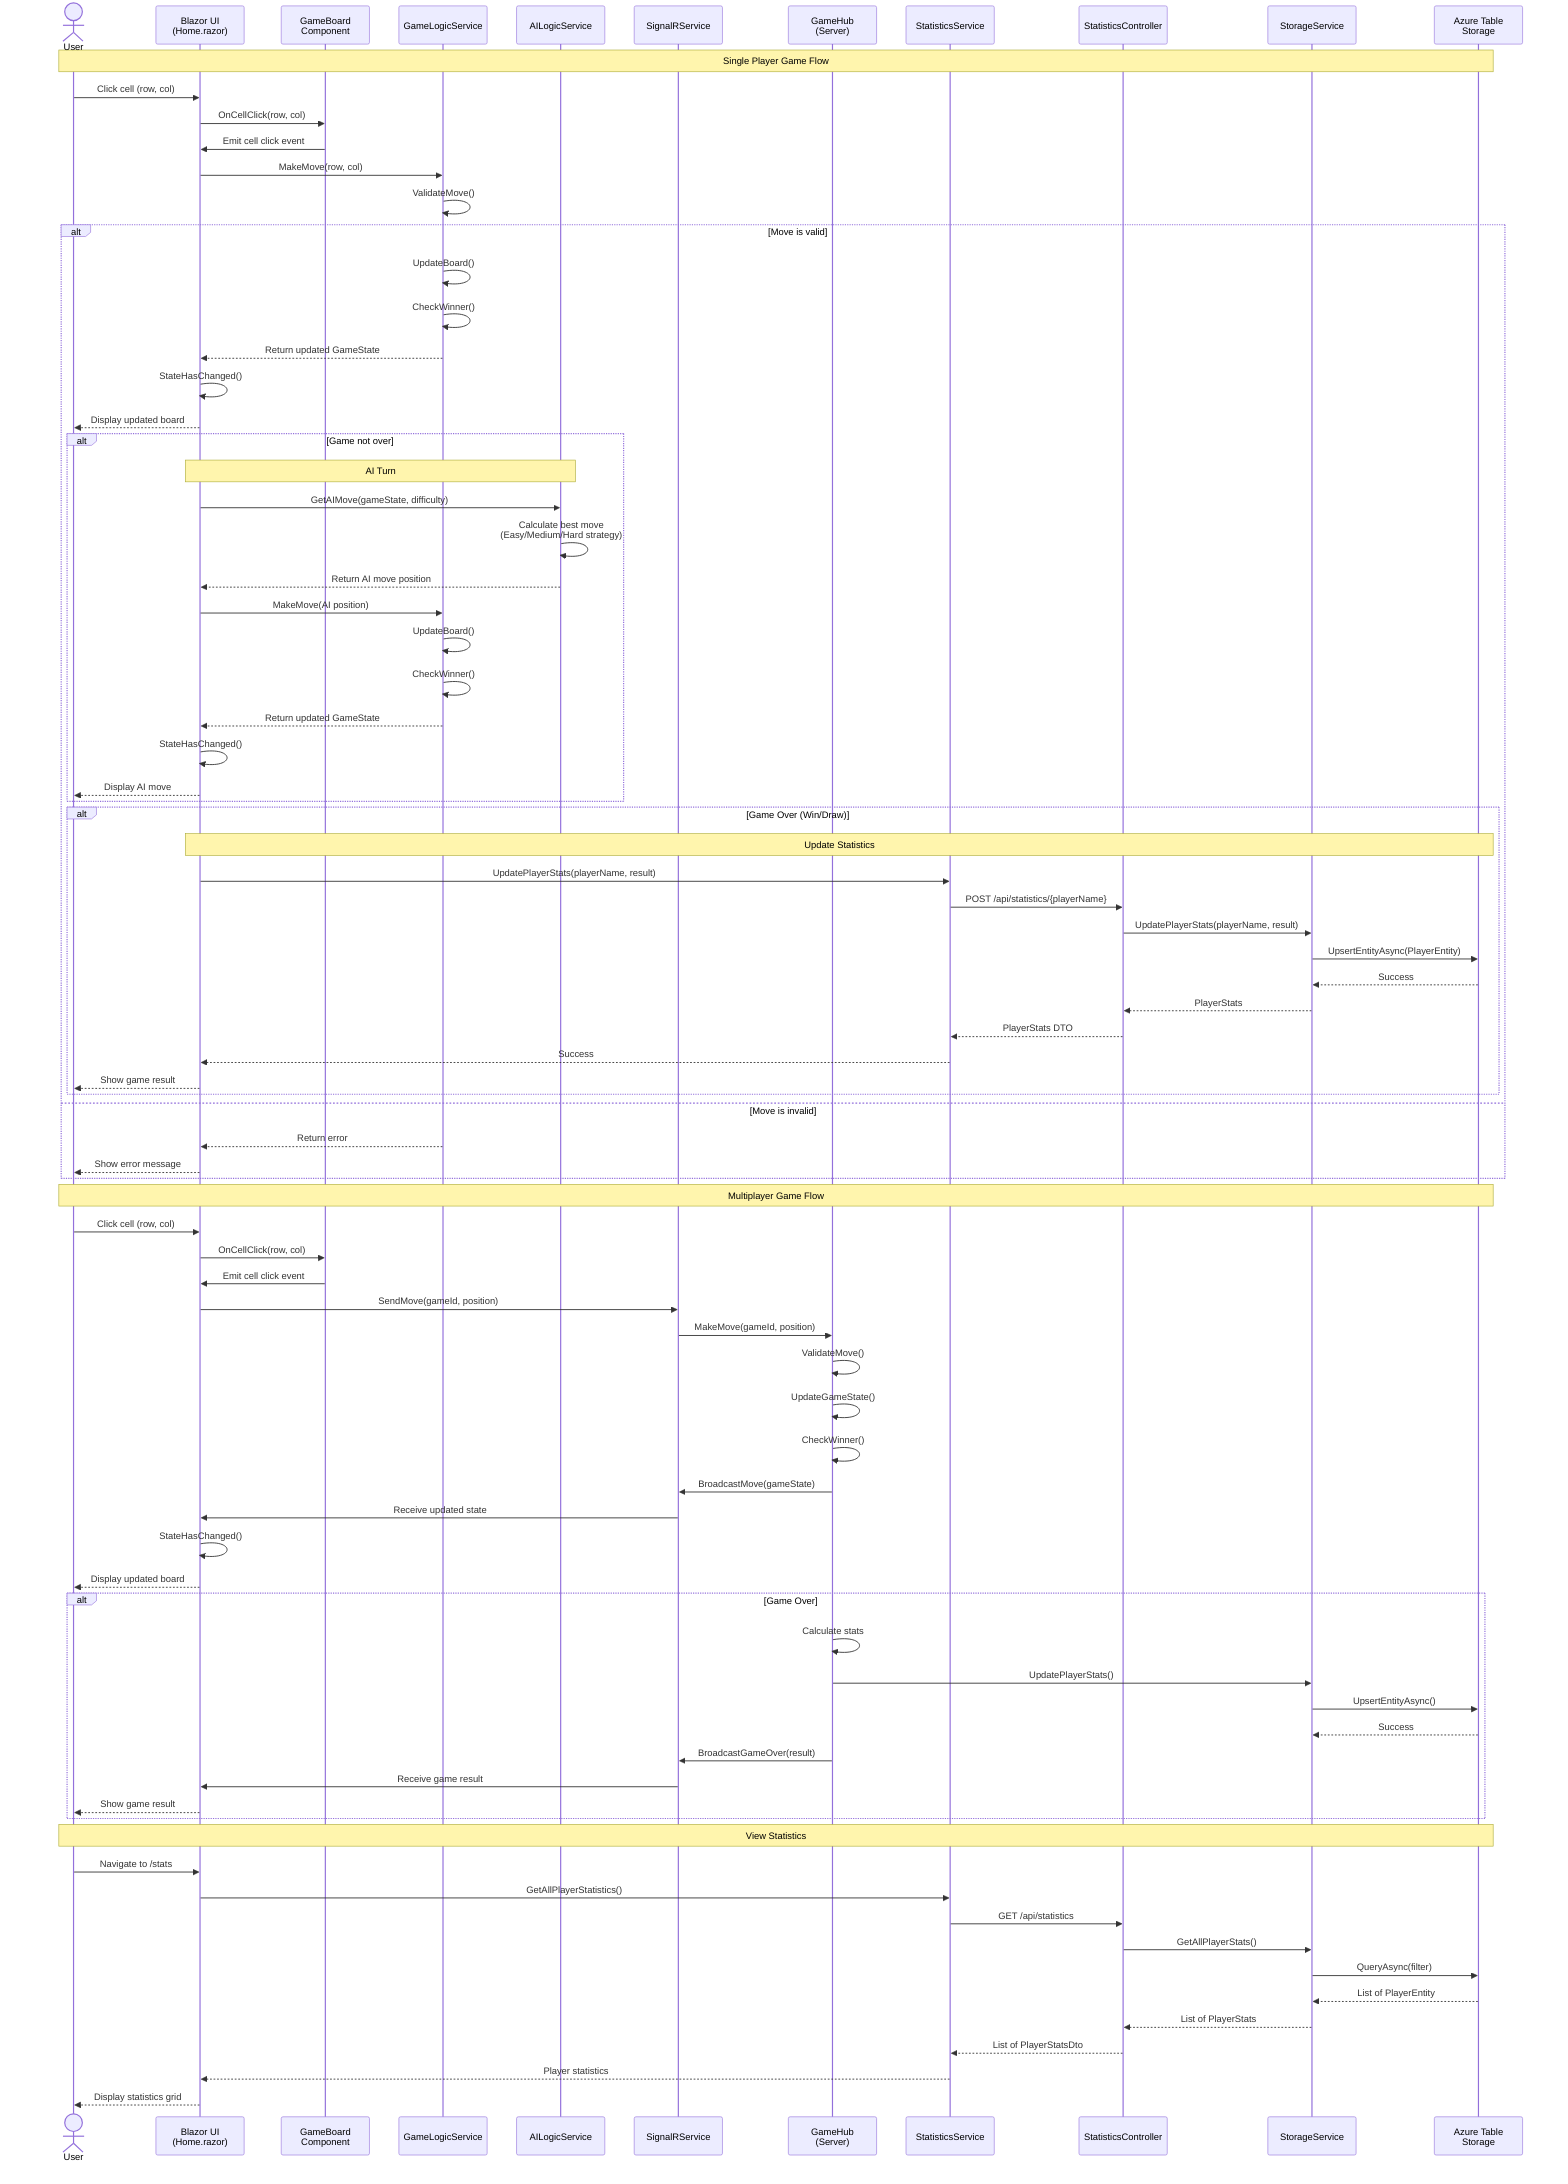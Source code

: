 sequenceDiagram
    actor User
    participant UI as Blazor UI<br/>(Home.razor)
    participant GameBoard as GameBoard<br/>Component
    participant GameLogic as GameLogicService
    participant AILogic as AILogicService
    participant SignalR as SignalRService
    participant Hub as GameHub<br/>(Server)
    participant Stats as StatisticsService
    participant API as StatisticsController
    participant Storage as StorageService
    participant Azure as Azure Table<br/>Storage
    
    Note over User,Azure: Single Player Game Flow
    
    User->>UI: Click cell (row, col)
    UI->>GameBoard: OnCellClick(row, col)
    GameBoard->>UI: Emit cell click event
    UI->>GameLogic: MakeMove(row, col)
    
    GameLogic->>GameLogic: ValidateMove()
    alt Move is valid
        GameLogic->>GameLogic: UpdateBoard()
        GameLogic->>GameLogic: CheckWinner()
        GameLogic-->>UI: Return updated GameState
        UI->>UI: StateHasChanged()
        UI-->>User: Display updated board
        
        alt Game not over
            Note over UI,AILogic: AI Turn
            UI->>AILogic: GetAIMove(gameState, difficulty)
            AILogic->>AILogic: Calculate best move<br/>(Easy/Medium/Hard strategy)
            AILogic-->>UI: Return AI move position
            UI->>GameLogic: MakeMove(AI position)
            GameLogic->>GameLogic: UpdateBoard()
            GameLogic->>GameLogic: CheckWinner()
            GameLogic-->>UI: Return updated GameState
            UI->>UI: StateHasChanged()
            UI-->>User: Display AI move
        end
        
        alt Game Over (Win/Draw)
            Note over UI,Azure: Update Statistics
            UI->>Stats: UpdatePlayerStats(playerName, result)
            Stats->>API: POST /api/statistics/{playerName}
            API->>Storage: UpdatePlayerStats(playerName, result)
            Storage->>Azure: UpsertEntityAsync(PlayerEntity)
            Azure-->>Storage: Success
            Storage-->>API: PlayerStats
            API-->>Stats: PlayerStats DTO
            Stats-->>UI: Success
            UI-->>User: Show game result
        end
    else Move is invalid
        GameLogic-->>UI: Return error
        UI-->>User: Show error message
    end
    
    Note over User,Azure: Multiplayer Game Flow
    
    User->>UI: Click cell (row, col)
    UI->>GameBoard: OnCellClick(row, col)
    GameBoard->>UI: Emit cell click event
    UI->>SignalR: SendMove(gameId, position)
    SignalR->>Hub: MakeMove(gameId, position)
    
    Hub->>Hub: ValidateMove()
    Hub->>Hub: UpdateGameState()
    Hub->>Hub: CheckWinner()
    
    Hub->>SignalR: BroadcastMove(gameState)
    SignalR->>UI: Receive updated state
    UI->>UI: StateHasChanged()
    UI-->>User: Display updated board
    
    alt Game Over
        Hub->>Hub: Calculate stats
        Hub->>Storage: UpdatePlayerStats()
        Storage->>Azure: UpsertEntityAsync()
        Azure-->>Storage: Success
        Hub->>SignalR: BroadcastGameOver(result)
        SignalR->>UI: Receive game result
        UI-->>User: Show game result
    end
    
    Note over User,Azure: View Statistics
    
    User->>UI: Navigate to /stats
    UI->>Stats: GetAllPlayerStatistics()
    Stats->>API: GET /api/statistics
    API->>Storage: GetAllPlayerStats()
    Storage->>Azure: QueryAsync(filter)
    Azure-->>Storage: List of PlayerEntity
    Storage-->>API: List of PlayerStats
    API-->>Stats: List of PlayerStatsDto
    Stats-->>UI: Player statistics
    UI-->>User: Display statistics grid